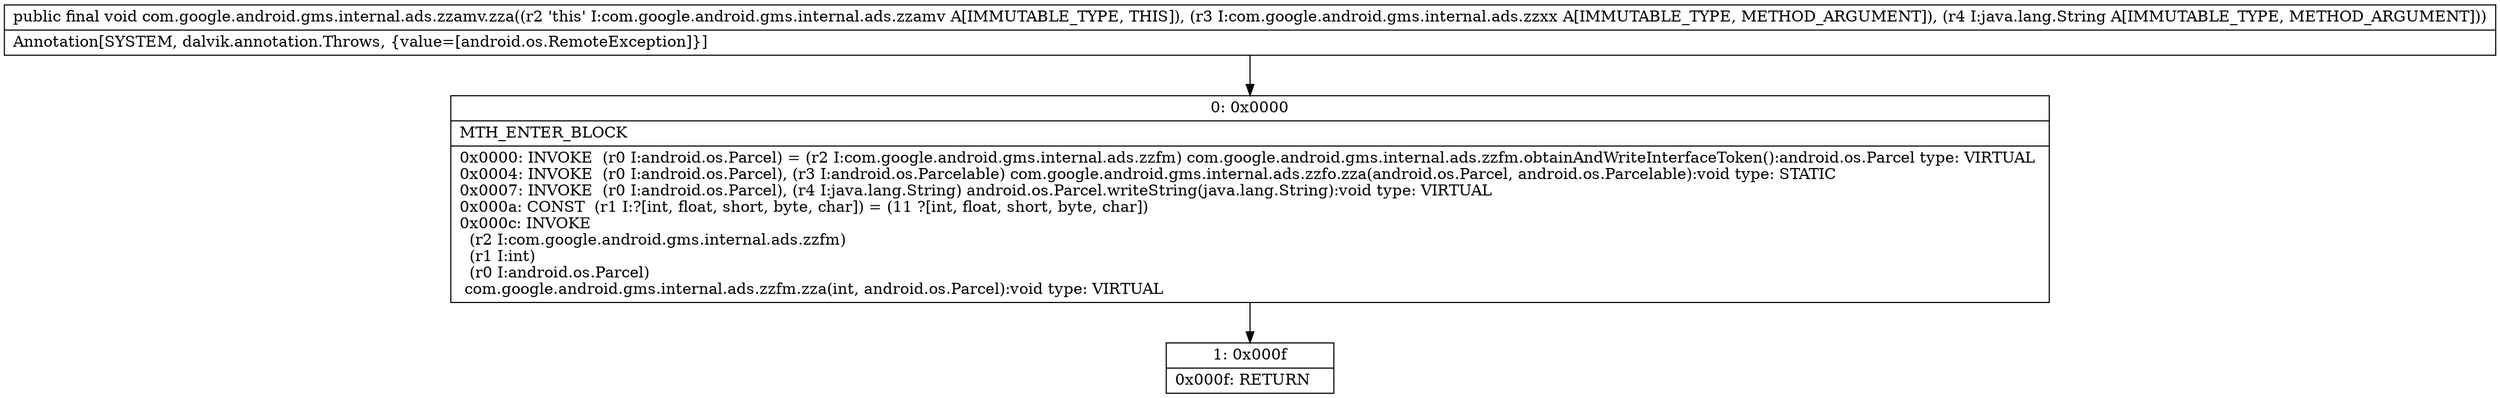 digraph "CFG forcom.google.android.gms.internal.ads.zzamv.zza(Lcom\/google\/android\/gms\/internal\/ads\/zzxx;Ljava\/lang\/String;)V" {
Node_0 [shape=record,label="{0\:\ 0x0000|MTH_ENTER_BLOCK\l|0x0000: INVOKE  (r0 I:android.os.Parcel) = (r2 I:com.google.android.gms.internal.ads.zzfm) com.google.android.gms.internal.ads.zzfm.obtainAndWriteInterfaceToken():android.os.Parcel type: VIRTUAL \l0x0004: INVOKE  (r0 I:android.os.Parcel), (r3 I:android.os.Parcelable) com.google.android.gms.internal.ads.zzfo.zza(android.os.Parcel, android.os.Parcelable):void type: STATIC \l0x0007: INVOKE  (r0 I:android.os.Parcel), (r4 I:java.lang.String) android.os.Parcel.writeString(java.lang.String):void type: VIRTUAL \l0x000a: CONST  (r1 I:?[int, float, short, byte, char]) = (11 ?[int, float, short, byte, char]) \l0x000c: INVOKE  \l  (r2 I:com.google.android.gms.internal.ads.zzfm)\l  (r1 I:int)\l  (r0 I:android.os.Parcel)\l com.google.android.gms.internal.ads.zzfm.zza(int, android.os.Parcel):void type: VIRTUAL \l}"];
Node_1 [shape=record,label="{1\:\ 0x000f|0x000f: RETURN   \l}"];
MethodNode[shape=record,label="{public final void com.google.android.gms.internal.ads.zzamv.zza((r2 'this' I:com.google.android.gms.internal.ads.zzamv A[IMMUTABLE_TYPE, THIS]), (r3 I:com.google.android.gms.internal.ads.zzxx A[IMMUTABLE_TYPE, METHOD_ARGUMENT]), (r4 I:java.lang.String A[IMMUTABLE_TYPE, METHOD_ARGUMENT]))  | Annotation[SYSTEM, dalvik.annotation.Throws, \{value=[android.os.RemoteException]\}]\l}"];
MethodNode -> Node_0;
Node_0 -> Node_1;
}

